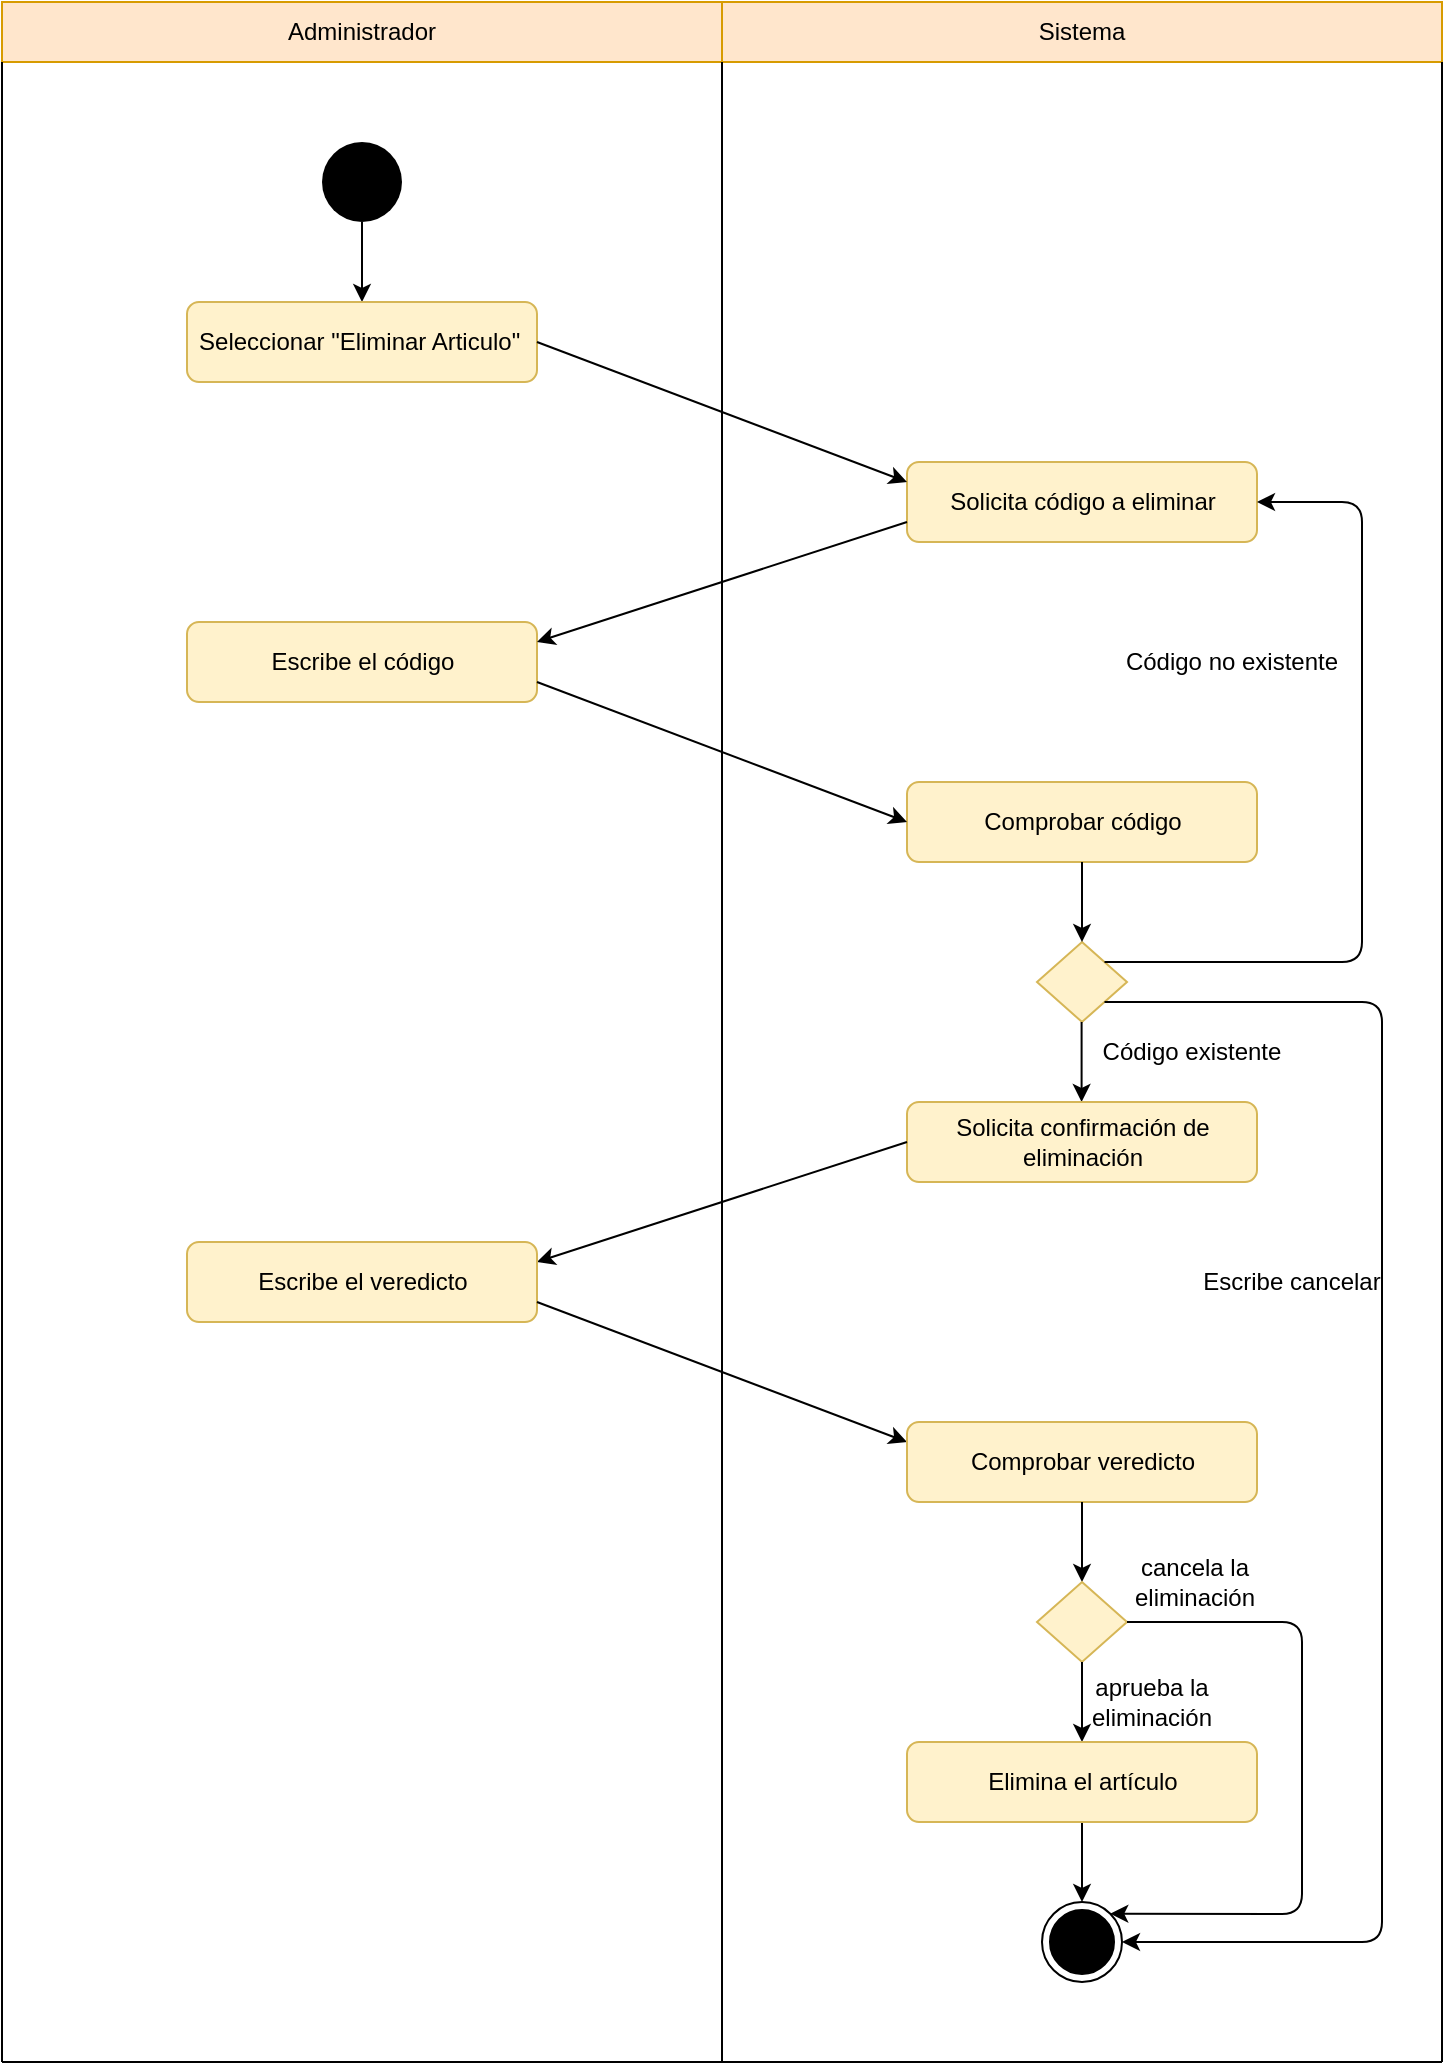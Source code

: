 <mxfile version="13.9.9" type="device"><diagram id="rvlsRQ3El7r9hVqXT3tA" name="Página-1"><mxGraphModel dx="1323" dy="894" grid="1" gridSize="10" guides="1" tooltips="1" connect="1" arrows="1" fold="1" page="1" pageScale="1" pageWidth="827" pageHeight="1169" math="0" shadow="0"><root><mxCell id="0"/><mxCell id="1" parent="0"/><mxCell id="nJhIUsRcLPZBey_ahHI1-2" value="" style="ellipse;fillColor=#000000;strokeColor=none;" parent="1" vertex="1"><mxGeometry x="200" y="120" width="40" height="40" as="geometry"/></mxCell><mxCell id="nJhIUsRcLPZBey_ahHI1-3" value="Administrador" style="rounded=0;whiteSpace=wrap;html=1;fillColor=#ffe6cc;strokeColor=#d79b00;" parent="1" vertex="1"><mxGeometry x="40" y="50" width="360" height="30" as="geometry"/></mxCell><mxCell id="nJhIUsRcLPZBey_ahHI1-4" value="Sistema" style="rounded=0;whiteSpace=wrap;html=1;fillColor=#ffe6cc;strokeColor=#d79b00;" parent="1" vertex="1"><mxGeometry x="400" y="50" width="360" height="30" as="geometry"/></mxCell><mxCell id="nJhIUsRcLPZBey_ahHI1-5" value="" style="endArrow=classic;html=1;exitX=0.5;exitY=1;exitDx=0;exitDy=0;entryX=0.5;entryY=0;entryDx=0;entryDy=0;" parent="1" source="nJhIUsRcLPZBey_ahHI1-2" target="nJhIUsRcLPZBey_ahHI1-9" edge="1"><mxGeometry width="50" height="50" relative="1" as="geometry"><mxPoint x="390" y="240" as="sourcePoint"/><mxPoint x="220" y="190" as="targetPoint"/></mxGeometry></mxCell><mxCell id="nJhIUsRcLPZBey_ahHI1-6" value="" style="endArrow=none;html=1;entryX=0;entryY=1;entryDx=0;entryDy=0;" parent="1" target="nJhIUsRcLPZBey_ahHI1-4" edge="1"><mxGeometry width="50" height="50" relative="1" as="geometry"><mxPoint x="400" y="1080" as="sourcePoint"/><mxPoint x="440" y="290" as="targetPoint"/></mxGeometry></mxCell><mxCell id="nJhIUsRcLPZBey_ahHI1-7" value="" style="endArrow=none;html=1;entryX=0;entryY=1;entryDx=0;entryDy=0;" parent="1" edge="1"><mxGeometry width="50" height="50" relative="1" as="geometry"><mxPoint x="40" y="1080" as="sourcePoint"/><mxPoint x="40.0" y="80" as="targetPoint"/></mxGeometry></mxCell><mxCell id="nJhIUsRcLPZBey_ahHI1-8" value="" style="endArrow=none;html=1;entryX=0;entryY=1;entryDx=0;entryDy=0;" parent="1" edge="1"><mxGeometry width="50" height="50" relative="1" as="geometry"><mxPoint x="760" y="1080" as="sourcePoint"/><mxPoint x="760.0" y="80" as="targetPoint"/></mxGeometry></mxCell><mxCell id="nJhIUsRcLPZBey_ahHI1-9" value="Seleccionar &quot;Eliminar Articulo&quot;&amp;nbsp;" style="rounded=1;whiteSpace=wrap;html=1;fillColor=#fff2cc;strokeColor=#d6b656;" parent="1" vertex="1"><mxGeometry x="132.5" y="200" width="175" height="40" as="geometry"/></mxCell><mxCell id="nJhIUsRcLPZBey_ahHI1-10" value="Solicita código a eliminar" style="rounded=1;whiteSpace=wrap;html=1;fillColor=#fff2cc;strokeColor=#d6b656;" parent="1" vertex="1"><mxGeometry x="492.5" y="280" width="175" height="40" as="geometry"/></mxCell><mxCell id="nJhIUsRcLPZBey_ahHI1-11" value="" style="endArrow=classic;html=1;exitX=1;exitY=0.5;exitDx=0;exitDy=0;entryX=0;entryY=0.25;entryDx=0;entryDy=0;" parent="1" source="nJhIUsRcLPZBey_ahHI1-9" target="nJhIUsRcLPZBey_ahHI1-10" edge="1"><mxGeometry width="50" height="50" relative="1" as="geometry"><mxPoint x="390" y="330" as="sourcePoint"/><mxPoint x="440" y="280" as="targetPoint"/></mxGeometry></mxCell><mxCell id="nJhIUsRcLPZBey_ahHI1-12" value="Escribe el código" style="rounded=1;whiteSpace=wrap;html=1;fillColor=#fff2cc;strokeColor=#d6b656;" parent="1" vertex="1"><mxGeometry x="132.5" y="360" width="175" height="40" as="geometry"/></mxCell><mxCell id="nJhIUsRcLPZBey_ahHI1-13" value="" style="endArrow=classic;html=1;entryX=1;entryY=0.25;entryDx=0;entryDy=0;exitX=0;exitY=0.75;exitDx=0;exitDy=0;" parent="1" source="nJhIUsRcLPZBey_ahHI1-10" target="nJhIUsRcLPZBey_ahHI1-12" edge="1"><mxGeometry width="50" height="50" relative="1" as="geometry"><mxPoint x="380" y="330" as="sourcePoint"/><mxPoint x="430" y="280" as="targetPoint"/></mxGeometry></mxCell><mxCell id="nJhIUsRcLPZBey_ahHI1-15" value="Comprobar código" style="rounded=1;whiteSpace=wrap;html=1;fillColor=#fff2cc;strokeColor=#d6b656;" parent="1" vertex="1"><mxGeometry x="492.5" y="440" width="175" height="40" as="geometry"/></mxCell><mxCell id="nJhIUsRcLPZBey_ahHI1-18" value="" style="endArrow=classic;html=1;exitX=1;exitY=0.5;exitDx=0;exitDy=0;entryX=0;entryY=0.5;entryDx=0;entryDy=0;" parent="1" target="nJhIUsRcLPZBey_ahHI1-15" edge="1"><mxGeometry width="50" height="50" relative="1" as="geometry"><mxPoint x="307.5" y="390" as="sourcePoint"/><mxPoint x="492.5" y="460" as="targetPoint"/></mxGeometry></mxCell><mxCell id="nJhIUsRcLPZBey_ahHI1-19" value="" style="rhombus;whiteSpace=wrap;html=1;fillColor=#fff2cc;strokeColor=#d6b656;" parent="1" vertex="1"><mxGeometry x="557.5" y="520" width="45" height="40" as="geometry"/></mxCell><mxCell id="nJhIUsRcLPZBey_ahHI1-20" value="" style="endArrow=classic;html=1;exitX=0.5;exitY=1;exitDx=0;exitDy=0;entryX=0.5;entryY=0;entryDx=0;entryDy=0;" parent="1" source="nJhIUsRcLPZBey_ahHI1-15" target="nJhIUsRcLPZBey_ahHI1-19" edge="1"><mxGeometry width="50" height="50" relative="1" as="geometry"><mxPoint x="317.5" y="400" as="sourcePoint"/><mxPoint x="502.5" y="470" as="targetPoint"/></mxGeometry></mxCell><mxCell id="nJhIUsRcLPZBey_ahHI1-22" value="" style="endArrow=classic;html=1;exitX=1;exitY=0;exitDx=0;exitDy=0;entryX=1;entryY=0.5;entryDx=0;entryDy=0;startArrow=none;startFill=0;endFill=1;" parent="1" source="nJhIUsRcLPZBey_ahHI1-19" target="nJhIUsRcLPZBey_ahHI1-10" edge="1"><mxGeometry width="50" height="50" relative="1" as="geometry"><mxPoint x="400" y="380" as="sourcePoint"/><mxPoint x="720" y="300" as="targetPoint"/><Array as="points"><mxPoint x="720" y="530"/><mxPoint x="720" y="300"/></Array></mxGeometry></mxCell><mxCell id="nJhIUsRcLPZBey_ahHI1-23" value="Código no existente" style="text;html=1;strokeColor=none;fillColor=none;align=center;verticalAlign=middle;whiteSpace=wrap;rounded=0;" parent="1" vertex="1"><mxGeometry x="590" y="370" width="130" height="20" as="geometry"/></mxCell><mxCell id="nJhIUsRcLPZBey_ahHI1-24" value="" style="endArrow=classic;html=1;exitX=0.5;exitY=1;exitDx=0;exitDy=0;entryX=0.5;entryY=0;entryDx=0;entryDy=0;" parent="1" edge="1"><mxGeometry width="50" height="50" relative="1" as="geometry"><mxPoint x="579.8" y="560" as="sourcePoint"/><mxPoint x="579.8" y="600" as="targetPoint"/></mxGeometry></mxCell><mxCell id="nJhIUsRcLPZBey_ahHI1-26" value="Código existente" style="text;html=1;strokeColor=none;fillColor=none;align=center;verticalAlign=middle;whiteSpace=wrap;rounded=0;" parent="1" vertex="1"><mxGeometry x="580" y="565" width="110" height="20" as="geometry"/></mxCell><mxCell id="nJhIUsRcLPZBey_ahHI1-44" value="" style="ellipse;html=1;shape=endState;fillColor=#000000;strokeColor=#000000;" parent="1" vertex="1"><mxGeometry x="560" y="1000" width="40" height="40" as="geometry"/></mxCell><mxCell id="nJhIUsRcLPZBey_ahHI1-47" value="Solicita confirmación de eliminación" style="rounded=1;whiteSpace=wrap;html=1;fillColor=#fff2cc;strokeColor=#d6b656;" parent="1" vertex="1"><mxGeometry x="492.5" y="600" width="175" height="40" as="geometry"/></mxCell><mxCell id="nJhIUsRcLPZBey_ahHI1-49" value="" style="endArrow=classic;html=1;" parent="1" edge="1"><mxGeometry width="50" height="50" relative="1" as="geometry"><mxPoint x="580" y="960" as="sourcePoint"/><mxPoint x="580" y="1000" as="targetPoint"/></mxGeometry></mxCell><mxCell id="nJhIUsRcLPZBey_ahHI1-51" value="" style="endArrow=none;html=1;" parent="1" edge="1"><mxGeometry width="50" height="50" relative="1" as="geometry"><mxPoint x="40" y="1080" as="sourcePoint"/><mxPoint x="760" y="1080" as="targetPoint"/></mxGeometry></mxCell><mxCell id="uUGCrS8_i-rH09PSJ8-E-1" value="" style="endArrow=classic;html=1;entryX=1;entryY=0.25;entryDx=0;entryDy=0;exitX=0;exitY=0.75;exitDx=0;exitDy=0;" edge="1" parent="1"><mxGeometry width="50" height="50" relative="1" as="geometry"><mxPoint x="492.5" y="620" as="sourcePoint"/><mxPoint x="307.5" y="680" as="targetPoint"/></mxGeometry></mxCell><mxCell id="uUGCrS8_i-rH09PSJ8-E-2" value="Escribe el veredicto" style="rounded=1;whiteSpace=wrap;html=1;fillColor=#fff2cc;strokeColor=#d6b656;" vertex="1" parent="1"><mxGeometry x="132.5" y="670" width="175" height="40" as="geometry"/></mxCell><mxCell id="uUGCrS8_i-rH09PSJ8-E-3" value="" style="endArrow=classic;html=1;exitX=1;exitY=0.5;exitDx=0;exitDy=0;entryX=0;entryY=0.5;entryDx=0;entryDy=0;" edge="1" parent="1"><mxGeometry width="50" height="50" relative="1" as="geometry"><mxPoint x="307.5" y="700" as="sourcePoint"/><mxPoint x="492.5" y="770" as="targetPoint"/></mxGeometry></mxCell><mxCell id="uUGCrS8_i-rH09PSJ8-E-4" value="Comprobar veredicto" style="rounded=1;whiteSpace=wrap;html=1;fillColor=#fff2cc;strokeColor=#d6b656;" vertex="1" parent="1"><mxGeometry x="492.5" y="760" width="175" height="40" as="geometry"/></mxCell><mxCell id="uUGCrS8_i-rH09PSJ8-E-9" value="" style="endArrow=classic;html=1;exitX=0.5;exitY=1;exitDx=0;exitDy=0;" edge="1" parent="1"><mxGeometry width="50" height="50" relative="1" as="geometry"><mxPoint x="580" y="800" as="sourcePoint"/><mxPoint x="580" y="840" as="targetPoint"/></mxGeometry></mxCell><mxCell id="uUGCrS8_i-rH09PSJ8-E-10" value="" style="rhombus;whiteSpace=wrap;html=1;fillColor=#fff2cc;strokeColor=#d6b656;" vertex="1" parent="1"><mxGeometry x="557.5" y="840" width="45" height="40" as="geometry"/></mxCell><mxCell id="uUGCrS8_i-rH09PSJ8-E-11" value="" style="endArrow=classic;html=1;entryX=0.5;entryY=0;entryDx=0;entryDy=0;exitX=0.5;exitY=1;exitDx=0;exitDy=0;" edge="1" parent="1" source="uUGCrS8_i-rH09PSJ8-E-10"><mxGeometry width="50" height="50" relative="1" as="geometry"><mxPoint x="580" y="890" as="sourcePoint"/><mxPoint x="580" y="920" as="targetPoint"/></mxGeometry></mxCell><mxCell id="uUGCrS8_i-rH09PSJ8-E-12" value="Elimina el artículo" style="rounded=1;whiteSpace=wrap;html=1;fillColor=#fff2cc;strokeColor=#d6b656;" vertex="1" parent="1"><mxGeometry x="492.5" y="920" width="175" height="40" as="geometry"/></mxCell><mxCell id="uUGCrS8_i-rH09PSJ8-E-13" value="aprueba la eliminación" style="text;html=1;strokeColor=none;fillColor=none;align=center;verticalAlign=middle;whiteSpace=wrap;rounded=0;" vertex="1" parent="1"><mxGeometry x="590" y="890" width="50" height="20" as="geometry"/></mxCell><mxCell id="uUGCrS8_i-rH09PSJ8-E-14" value="" style="endArrow=classic;html=1;exitX=1;exitY=0.5;exitDx=0;exitDy=0;entryX=1;entryY=0;entryDx=0;entryDy=0;" edge="1" parent="1" source="uUGCrS8_i-rH09PSJ8-E-10" target="nJhIUsRcLPZBey_ahHI1-44"><mxGeometry width="50" height="50" relative="1" as="geometry"><mxPoint x="550" y="1070" as="sourcePoint"/><mxPoint x="600" y="1020" as="targetPoint"/><Array as="points"><mxPoint x="690" y="860"/><mxPoint x="690" y="1006"/></Array></mxGeometry></mxCell><mxCell id="uUGCrS8_i-rH09PSJ8-E-15" value="cancela la eliminación" style="text;html=1;strokeColor=none;fillColor=none;align=center;verticalAlign=middle;whiteSpace=wrap;rounded=0;" vertex="1" parent="1"><mxGeometry x="605" y="830" width="62.5" height="20" as="geometry"/></mxCell><mxCell id="uUGCrS8_i-rH09PSJ8-E-16" value="" style="endArrow=classic;html=1;exitX=1;exitY=1;exitDx=0;exitDy=0;" edge="1" parent="1" source="nJhIUsRcLPZBey_ahHI1-19"><mxGeometry width="50" height="50" relative="1" as="geometry"><mxPoint x="550" y="1070" as="sourcePoint"/><mxPoint x="600" y="1020" as="targetPoint"/><Array as="points"><mxPoint x="730" y="550"/><mxPoint x="730" y="1020"/></Array></mxGeometry></mxCell><mxCell id="uUGCrS8_i-rH09PSJ8-E-17" value="Escribe cancelar" style="text;html=1;strokeColor=none;fillColor=none;align=center;verticalAlign=middle;whiteSpace=wrap;rounded=0;" vertex="1" parent="1"><mxGeometry x="630" y="680" width="110" height="20" as="geometry"/></mxCell></root></mxGraphModel></diagram></mxfile>